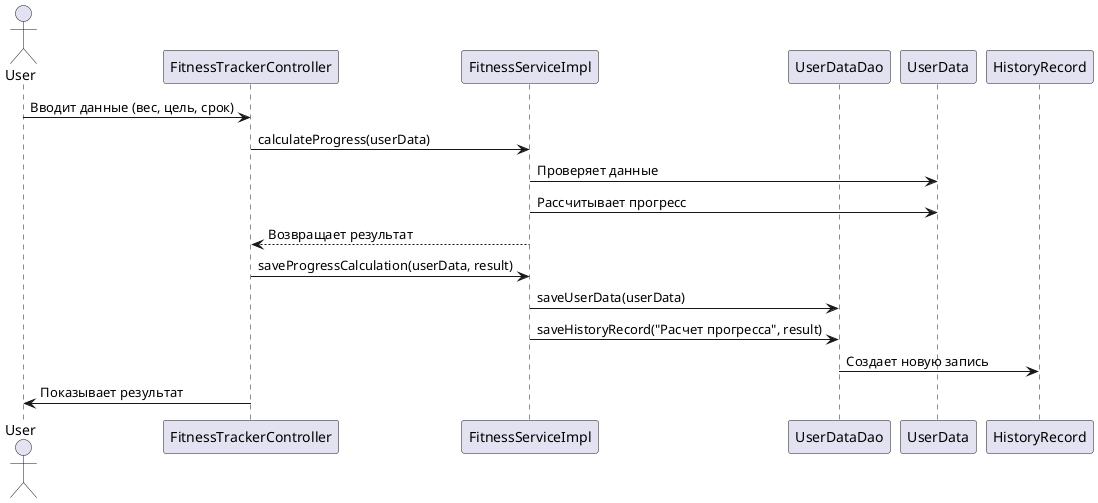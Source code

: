 @startuml FitnessTrackerSequenceDiagram

actor User
participant FitnessTrackerController
participant FitnessServiceImpl
participant UserDataDao
participant UserData
participant HistoryRecord

User -> FitnessTrackerController : Вводит данные (вес, цель, срок)
FitnessTrackerController -> FitnessServiceImpl : calculateProgress(userData)
FitnessServiceImpl -> UserData : Проверяет данные
FitnessServiceImpl -> UserData : Рассчитывает прогресс
FitnessServiceImpl --> FitnessTrackerController : Возвращает результат
FitnessTrackerController -> FitnessServiceImpl : saveProgressCalculation(userData, result)
FitnessServiceImpl -> UserDataDao : saveUserData(userData)
FitnessServiceImpl -> UserDataDao : saveHistoryRecord("Расчет прогресса", result)
UserDataDao -> HistoryRecord : Создает новую запись
FitnessTrackerController -> User : Показывает результат

@enduml